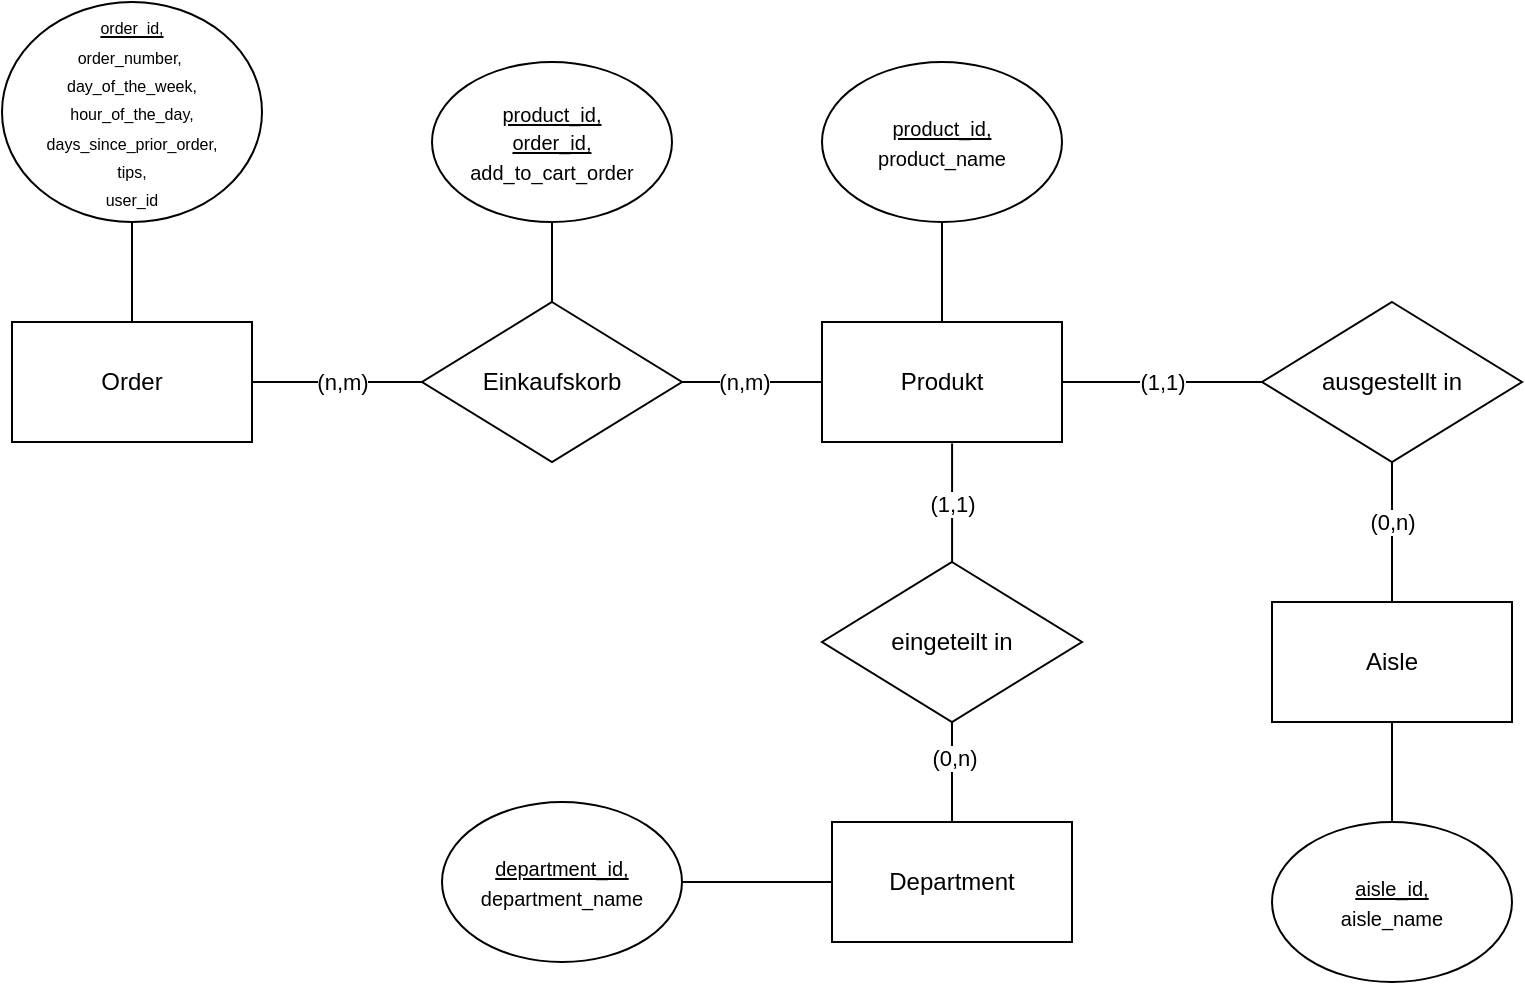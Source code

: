 <mxfile version="26.0.6">
  <diagram name="Seite-1" id="pRJWBpabVLnvFzjs6KAc">
    <mxGraphModel dx="819" dy="469" grid="1" gridSize="10" guides="1" tooltips="1" connect="1" arrows="1" fold="1" page="1" pageScale="1" pageWidth="827" pageHeight="1169" math="0" shadow="0">
      <root>
        <mxCell id="0" />
        <mxCell id="1" parent="0" />
        <mxCell id="vcORIH9OtQCrWUeBF2gn-3" style="edgeStyle=orthogonalEdgeStyle;rounded=0;orthogonalLoop=1;jettySize=auto;html=1;entryX=0.5;entryY=1;entryDx=0;entryDy=0;endArrow=none;endFill=0;" edge="1" parent="1" source="vcORIH9OtQCrWUeBF2gn-1" target="vcORIH9OtQCrWUeBF2gn-2">
          <mxGeometry relative="1" as="geometry" />
        </mxCell>
        <mxCell id="vcORIH9OtQCrWUeBF2gn-5" style="edgeStyle=orthogonalEdgeStyle;rounded=0;orthogonalLoop=1;jettySize=auto;html=1;entryX=0;entryY=0.5;entryDx=0;entryDy=0;endArrow=none;endFill=0;" edge="1" parent="1" source="vcORIH9OtQCrWUeBF2gn-1" target="vcORIH9OtQCrWUeBF2gn-4">
          <mxGeometry relative="1" as="geometry" />
        </mxCell>
        <mxCell id="vcORIH9OtQCrWUeBF2gn-6" value="(n,m)" style="edgeLabel;html=1;align=center;verticalAlign=middle;resizable=0;points=[];" vertex="1" connectable="0" parent="vcORIH9OtQCrWUeBF2gn-5">
          <mxGeometry x="-0.408" relative="1" as="geometry">
            <mxPoint x="20" as="offset" />
          </mxGeometry>
        </mxCell>
        <mxCell id="vcORIH9OtQCrWUeBF2gn-1" value="Order" style="rounded=0;whiteSpace=wrap;html=1;" vertex="1" parent="1">
          <mxGeometry x="55" y="240" width="120" height="60" as="geometry" />
        </mxCell>
        <mxCell id="vcORIH9OtQCrWUeBF2gn-2" value="&lt;u&gt;&lt;font style=&quot;font-size: 8px;&quot;&gt;order_id,&lt;/font&gt;&lt;/u&gt;&lt;div&gt;&lt;font style=&quot;font-size: 8px;&quot;&gt;order_number,&amp;nbsp;&lt;/font&gt;&lt;/div&gt;&lt;div&gt;&lt;font style=&quot;font-size: 8px;&quot;&gt;day_of_the_week,&lt;/font&gt;&lt;/div&gt;&lt;div&gt;&lt;font style=&quot;font-size: 8px;&quot;&gt;hour_of_the_day,&lt;/font&gt;&lt;/div&gt;&lt;div&gt;&lt;font style=&quot;font-size: 8px;&quot;&gt;days_since_prior_order,&lt;/font&gt;&lt;/div&gt;&lt;div&gt;&lt;font style=&quot;font-size: 8px;&quot;&gt;tips,&lt;/font&gt;&lt;/div&gt;&lt;div&gt;&lt;font style=&quot;font-size: 8px;&quot;&gt;user_id&lt;/font&gt;&lt;/div&gt;" style="ellipse;whiteSpace=wrap;html=1;" vertex="1" parent="1">
          <mxGeometry x="50" y="80" width="130" height="110" as="geometry" />
        </mxCell>
        <mxCell id="vcORIH9OtQCrWUeBF2gn-8" style="edgeStyle=orthogonalEdgeStyle;rounded=0;orthogonalLoop=1;jettySize=auto;html=1;entryX=0.5;entryY=1;entryDx=0;entryDy=0;endArrow=none;endFill=0;" edge="1" parent="1" source="vcORIH9OtQCrWUeBF2gn-4" target="vcORIH9OtQCrWUeBF2gn-7">
          <mxGeometry relative="1" as="geometry" />
        </mxCell>
        <mxCell id="vcORIH9OtQCrWUeBF2gn-10" style="edgeStyle=orthogonalEdgeStyle;rounded=0;orthogonalLoop=1;jettySize=auto;html=1;entryX=0;entryY=0.5;entryDx=0;entryDy=0;endArrow=none;endFill=0;" edge="1" parent="1" source="vcORIH9OtQCrWUeBF2gn-4" target="vcORIH9OtQCrWUeBF2gn-9">
          <mxGeometry relative="1" as="geometry" />
        </mxCell>
        <mxCell id="vcORIH9OtQCrWUeBF2gn-11" value="(n,m)" style="edgeLabel;html=1;align=center;verticalAlign=middle;resizable=0;points=[];" vertex="1" connectable="0" parent="vcORIH9OtQCrWUeBF2gn-10">
          <mxGeometry x="0.18" relative="1" as="geometry">
            <mxPoint x="-11" as="offset" />
          </mxGeometry>
        </mxCell>
        <mxCell id="vcORIH9OtQCrWUeBF2gn-4" value="Einkaufskorb" style="rhombus;whiteSpace=wrap;html=1;" vertex="1" parent="1">
          <mxGeometry x="260" y="230" width="130" height="80" as="geometry" />
        </mxCell>
        <mxCell id="vcORIH9OtQCrWUeBF2gn-7" value="&lt;font size=&quot;1&quot;&gt;&lt;u&gt;product_id,&lt;/u&gt;&lt;/font&gt;&lt;div&gt;&lt;font size=&quot;1&quot;&gt;&lt;u&gt;order_id,&lt;/u&gt;&lt;/font&gt;&lt;/div&gt;&lt;div&gt;&lt;font size=&quot;1&quot;&gt;add_to_cart_order&lt;/font&gt;&lt;/div&gt;" style="ellipse;whiteSpace=wrap;html=1;" vertex="1" parent="1">
          <mxGeometry x="265" y="110" width="120" height="80" as="geometry" />
        </mxCell>
        <mxCell id="vcORIH9OtQCrWUeBF2gn-13" style="edgeStyle=orthogonalEdgeStyle;rounded=0;orthogonalLoop=1;jettySize=auto;html=1;entryX=0.5;entryY=1;entryDx=0;entryDy=0;endArrow=none;endFill=0;" edge="1" parent="1" source="vcORIH9OtQCrWUeBF2gn-9" target="vcORIH9OtQCrWUeBF2gn-12">
          <mxGeometry relative="1" as="geometry" />
        </mxCell>
        <mxCell id="vcORIH9OtQCrWUeBF2gn-15" style="edgeStyle=orthogonalEdgeStyle;rounded=0;orthogonalLoop=1;jettySize=auto;html=1;entryX=0;entryY=0.5;entryDx=0;entryDy=0;endArrow=none;endFill=0;" edge="1" parent="1" source="vcORIH9OtQCrWUeBF2gn-9" target="vcORIH9OtQCrWUeBF2gn-14">
          <mxGeometry relative="1" as="geometry" />
        </mxCell>
        <mxCell id="vcORIH9OtQCrWUeBF2gn-16" value="(1,1)" style="edgeLabel;html=1;align=center;verticalAlign=middle;resizable=0;points=[];" vertex="1" connectable="0" parent="vcORIH9OtQCrWUeBF2gn-15">
          <mxGeometry x="-0.225" y="1" relative="1" as="geometry">
            <mxPoint x="11" y="1" as="offset" />
          </mxGeometry>
        </mxCell>
        <mxCell id="vcORIH9OtQCrWUeBF2gn-9" value="Produkt" style="rounded=0;whiteSpace=wrap;html=1;" vertex="1" parent="1">
          <mxGeometry x="460" y="240" width="120" height="60" as="geometry" />
        </mxCell>
        <mxCell id="vcORIH9OtQCrWUeBF2gn-12" value="&lt;font size=&quot;1&quot;&gt;&lt;u&gt;product_id,&lt;/u&gt;&lt;/font&gt;&lt;div&gt;&lt;font size=&quot;1&quot;&gt;product_name&lt;/font&gt;&lt;/div&gt;" style="ellipse;whiteSpace=wrap;html=1;" vertex="1" parent="1">
          <mxGeometry x="460" y="110" width="120" height="80" as="geometry" />
        </mxCell>
        <mxCell id="vcORIH9OtQCrWUeBF2gn-18" style="edgeStyle=orthogonalEdgeStyle;rounded=0;orthogonalLoop=1;jettySize=auto;html=1;entryX=0.5;entryY=0;entryDx=0;entryDy=0;endArrow=none;endFill=0;" edge="1" parent="1" source="vcORIH9OtQCrWUeBF2gn-14" target="vcORIH9OtQCrWUeBF2gn-17">
          <mxGeometry relative="1" as="geometry" />
        </mxCell>
        <mxCell id="vcORIH9OtQCrWUeBF2gn-19" value="(0,n)" style="edgeLabel;html=1;align=center;verticalAlign=middle;resizable=0;points=[];" vertex="1" connectable="0" parent="vcORIH9OtQCrWUeBF2gn-18">
          <mxGeometry x="-0.286" y="-2" relative="1" as="geometry">
            <mxPoint x="2" y="5" as="offset" />
          </mxGeometry>
        </mxCell>
        <mxCell id="vcORIH9OtQCrWUeBF2gn-14" value="ausgestellt in" style="rhombus;whiteSpace=wrap;html=1;" vertex="1" parent="1">
          <mxGeometry x="680" y="230" width="130" height="80" as="geometry" />
        </mxCell>
        <mxCell id="vcORIH9OtQCrWUeBF2gn-23" style="edgeStyle=orthogonalEdgeStyle;rounded=0;orthogonalLoop=1;jettySize=auto;html=1;entryX=0.5;entryY=0;entryDx=0;entryDy=0;endArrow=none;endFill=0;" edge="1" parent="1" source="vcORIH9OtQCrWUeBF2gn-17" target="vcORIH9OtQCrWUeBF2gn-22">
          <mxGeometry relative="1" as="geometry" />
        </mxCell>
        <mxCell id="vcORIH9OtQCrWUeBF2gn-17" value="Aisle" style="rounded=0;whiteSpace=wrap;html=1;" vertex="1" parent="1">
          <mxGeometry x="685" y="380" width="120" height="60" as="geometry" />
        </mxCell>
        <mxCell id="vcORIH9OtQCrWUeBF2gn-22" value="&lt;font size=&quot;1&quot;&gt;&lt;u&gt;aisle_id,&lt;/u&gt;&lt;/font&gt;&lt;div&gt;&lt;font size=&quot;1&quot;&gt;aisle_name&lt;/font&gt;&lt;/div&gt;" style="ellipse;whiteSpace=wrap;html=1;" vertex="1" parent="1">
          <mxGeometry x="685" y="490" width="120" height="80" as="geometry" />
        </mxCell>
        <mxCell id="vcORIH9OtQCrWUeBF2gn-28" style="edgeStyle=orthogonalEdgeStyle;rounded=0;orthogonalLoop=1;jettySize=auto;html=1;entryX=0.5;entryY=0;entryDx=0;entryDy=0;endArrow=none;endFill=0;" edge="1" parent="1" source="vcORIH9OtQCrWUeBF2gn-24" target="vcORIH9OtQCrWUeBF2gn-27">
          <mxGeometry relative="1" as="geometry" />
        </mxCell>
        <mxCell id="vcORIH9OtQCrWUeBF2gn-29" value="(0,n)" style="edgeLabel;html=1;align=center;verticalAlign=middle;resizable=0;points=[];" vertex="1" connectable="0" parent="vcORIH9OtQCrWUeBF2gn-28">
          <mxGeometry x="-0.286" y="1" relative="1" as="geometry">
            <mxPoint as="offset" />
          </mxGeometry>
        </mxCell>
        <mxCell id="vcORIH9OtQCrWUeBF2gn-24" value="eingeteilt in" style="rhombus;whiteSpace=wrap;html=1;" vertex="1" parent="1">
          <mxGeometry x="460" y="360" width="130" height="80" as="geometry" />
        </mxCell>
        <mxCell id="vcORIH9OtQCrWUeBF2gn-25" style="edgeStyle=orthogonalEdgeStyle;rounded=0;orthogonalLoop=1;jettySize=auto;html=1;entryX=0.542;entryY=1.012;entryDx=0;entryDy=0;entryPerimeter=0;endArrow=none;endFill=0;" edge="1" parent="1" source="vcORIH9OtQCrWUeBF2gn-24" target="vcORIH9OtQCrWUeBF2gn-9">
          <mxGeometry relative="1" as="geometry" />
        </mxCell>
        <mxCell id="vcORIH9OtQCrWUeBF2gn-26" value="(1,1)" style="edgeLabel;html=1;align=center;verticalAlign=middle;resizable=0;points=[];" vertex="1" connectable="0" parent="vcORIH9OtQCrWUeBF2gn-25">
          <mxGeometry x="0.229" y="1" relative="1" as="geometry">
            <mxPoint x="1" y="7" as="offset" />
          </mxGeometry>
        </mxCell>
        <mxCell id="vcORIH9OtQCrWUeBF2gn-27" value="Department" style="rounded=0;whiteSpace=wrap;html=1;" vertex="1" parent="1">
          <mxGeometry x="465" y="490" width="120" height="60" as="geometry" />
        </mxCell>
        <mxCell id="vcORIH9OtQCrWUeBF2gn-31" style="edgeStyle=orthogonalEdgeStyle;rounded=0;orthogonalLoop=1;jettySize=auto;html=1;entryX=0;entryY=0.5;entryDx=0;entryDy=0;endArrow=none;endFill=0;" edge="1" parent="1" source="vcORIH9OtQCrWUeBF2gn-30" target="vcORIH9OtQCrWUeBF2gn-27">
          <mxGeometry relative="1" as="geometry" />
        </mxCell>
        <mxCell id="vcORIH9OtQCrWUeBF2gn-30" value="&lt;font size=&quot;1&quot;&gt;&lt;u&gt;department_id,&lt;/u&gt;&lt;/font&gt;&lt;div&gt;&lt;font size=&quot;1&quot;&gt;department_name&lt;/font&gt;&lt;/div&gt;" style="ellipse;whiteSpace=wrap;html=1;" vertex="1" parent="1">
          <mxGeometry x="270" y="480" width="120" height="80" as="geometry" />
        </mxCell>
      </root>
    </mxGraphModel>
  </diagram>
</mxfile>
